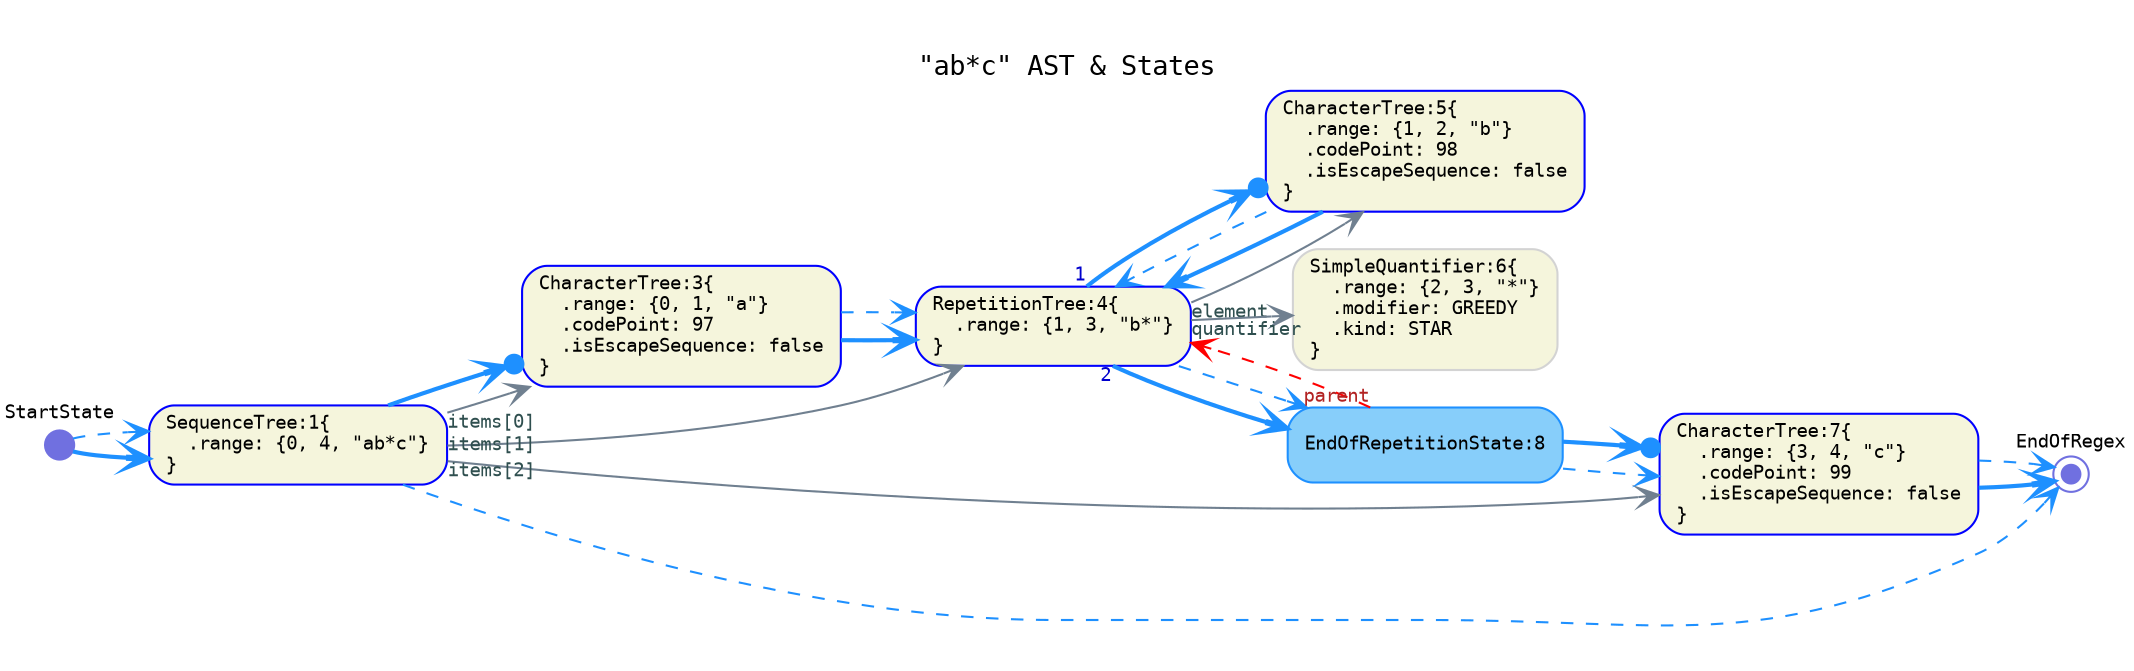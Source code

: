 digraph G {
  rankdir=LR;
  graph [fontname="Monospace", fontsize="13", pad="0.3"]
  labelloc="t";
  label="\"ab*c\" AST & States";

  // tree-and-state nodes
  node [fontname="Monospace", fontsize= "9", shape="box", style="rounded,filled", color="Blue", fillcolor="Beige", fixedsize="false", width="0.75"]
  1[ label="SequenceTree:1\{\l  .range: \{0, 4, \"ab*c\"\}\l\}\l" ]
  3[ label="CharacterTree:3\{\l  .range: \{0, 1, \"a\"\}\l  .codePoint: 97\l  .isEscapeSequence: false\l\}\l" ]
  4[ label="RepetitionTree:4\{\l  .range: \{1, 3, \"b*\"\}\l\}\l" ]
  5[ label="CharacterTree:5\{\l  .range: \{1, 2, \"b\"\}\l  .codePoint: 98\l  .isEscapeSequence: false\l\}\l" ]
  7[ label="CharacterTree:7\{\l  .range: \{3, 4, \"c\"\}\l  .codePoint: 99\l  .isEscapeSequence: false\l\}\l" ]

  // default nodes
  node [fontname="Monospace", fontsize= "9", shape="box", style="rounded,filled", color="LightGray", fillcolor="Beige", fixedsize="false", width="0.75"]
  6[ label="SimpleQuantifier:6\{\l  .range: \{2, 3, \"*\"\}\l  .modifier: GREEDY\l  .kind: STAR\l\}\l" ]

  // start nodes
  node [fontname="Monospace", fontsize= "9", shape="circle", style="rounded,filled", color="#7070E0", fillcolor="#7070E0", fixedsize="true", width="0.20"]
  StartState[ label="StartState\l\l\l\l" ]

  // end nodes
  node [fontname="Monospace", fontsize= "9", shape="doublecircle", style="rounded,filled", color="#7070E0", fillcolor="#7070E0", fixedsize="true", width="0.12"]
  EndOfRegex[ label="EndOfRegex\l\l\l\l" ]

  // state nodes
  node [fontname="Monospace", fontsize= "9", shape="box", style="rounded,filled", color="DodgerBlue", fillcolor="LightSkyBlue", fixedsize="false", width="0.75"]
  8[ label="EndOfRepetitionState:8\l" ]

  // default edges
  edge [fontname="Monospace", fontsize="9", style="solid", color="SlateGray", fontcolor="DarkSlateGray", arrowhead="vee", arrowtail="none", dir="both"]
  1 -> 3 [ label="",  taillabel="items[0]" ]
  4 -> 5 [ label="",  taillabel="element" ]
  4 -> 6 [ label="",  taillabel="quantifier" ]
  1 -> 4 [ label="",  taillabel="items[1]" ]
  1 -> 7 [ label="",  taillabel="items[2]" ]

  // epsilon-successor edges
  edge [fontname="Monospace", fontsize="9", style="bold", color="DodgerBlue", fontcolor="MediumBlue", arrowhead="vee", arrowtail="none", dir="both"]
  StartState -> 1 [ label="",  taillabel="" ]
  3 -> 4 [ label="",  taillabel="" ]
  4 -> 8 [ label="",  taillabel="2" ]
  5 -> 4 [ label="",  taillabel="" ]
  7 -> EndOfRegex [ label="",  taillabel="" ]

  // continuation edges
  edge [fontname="Monospace", fontsize="9", style="dashed", color="DodgerBlue", fontcolor="MediumBlue", arrowhead="vee", arrowtail="none", dir="both"]
  StartState -> 1 [ label="",  taillabel="" ]
  1 -> EndOfRegex [ label="",  taillabel="" ]
  3 -> 4 [ label="",  taillabel="" ]
  4 -> 8 [ label="",  taillabel="" ]
  5 -> 4 [ label="",  taillabel="" ]
  8 -> 7 [ label="",  taillabel="" ]
  7 -> EndOfRegex [ label="",  taillabel="" ]

  // character-successor edges
  edge [fontname="Monospace", fontsize="9", style="bold", color="DodgerBlue", fontcolor="MediumBlue", arrowhead="dotvee", arrowtail="none", dir="both"]
  1 -> 3 [ label="",  taillabel="" ]
  4 -> 5 [ label="",  taillabel="1" ]
  8 -> 7 [ label="",  taillabel="" ]

  // reference edges
  edge [fontname="Monospace", fontsize="9", style="dashed", color="Red", fontcolor="Firebrick", arrowhead="vee", arrowtail="none", dir="both"]
  8 -> 4 [ label="",  taillabel="parent" ]
}
